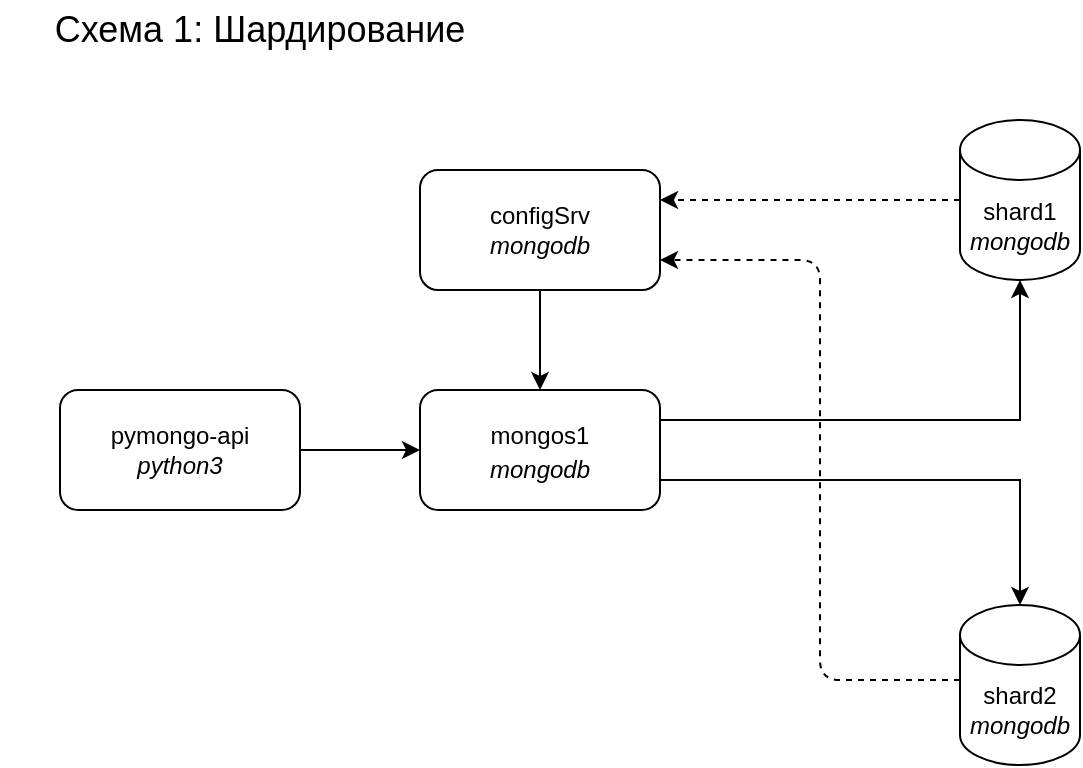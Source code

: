 <mxfile pages="2">
    <diagram id="isS5LTfEV-B5i4dPdamE" name="map1">
        <mxGraphModel dx="766" dy="1796" grid="1" gridSize="10" guides="1" tooltips="1" connect="1" arrows="1" fold="1" page="1" pageScale="1" pageWidth="1654" pageHeight="1169" math="0" shadow="0">
            <root>
                <mxCell id="0"/>
                <mxCell id="1" parent="0"/>
                <mxCell id="3" style="edgeStyle=orthogonalEdgeStyle;html=1;entryX=1;entryY=0.75;entryDx=0;entryDy=0;dashed=1;" parent="1" source="dkzeW-jVZ0bf77VlCHpo-9" target="dkzeW-jVZ0bf77VlCHpo-17" edge="1">
                    <mxGeometry relative="1" as="geometry">
                        <mxPoint x="620" y="-857.5" as="sourcePoint"/>
                        <Array as="points">
                            <mxPoint x="490" y="-780"/>
                            <mxPoint x="490" y="-990"/>
                        </Array>
                    </mxGeometry>
                </mxCell>
                <mxCell id="2" style="edgeStyle=orthogonalEdgeStyle;html=1;entryX=1;entryY=0.25;entryDx=0;entryDy=0;dashed=1;" parent="1" source="dkzeW-jVZ0bf77VlCHpo-4" target="dkzeW-jVZ0bf77VlCHpo-17" edge="1">
                    <mxGeometry relative="1" as="geometry">
                        <mxPoint x="690" y="-1141.5" as="sourcePoint"/>
                    </mxGeometry>
                </mxCell>
                <mxCell id="dkzeW-jVZ0bf77VlCHpo-2" style="edgeStyle=orthogonalEdgeStyle;rounded=0;orthogonalLoop=1;jettySize=auto;html=1;exitX=1;exitY=0.5;exitDx=0;exitDy=0;entryX=0;entryY=0.5;entryDx=0;entryDy=0;" parent="1" source="dkzeW-jVZ0bf77VlCHpo-3" edge="1">
                    <mxGeometry relative="1" as="geometry">
                        <mxPoint x="290" y="-895" as="targetPoint"/>
                    </mxGeometry>
                </mxCell>
                <mxCell id="dkzeW-jVZ0bf77VlCHpo-3" value="pymongo-api&lt;br&gt;&lt;i&gt;python3&lt;/i&gt;" style="rounded=1;whiteSpace=wrap;html=1;" parent="1" vertex="1">
                    <mxGeometry x="110" y="-925" width="120" height="60" as="geometry"/>
                </mxCell>
                <mxCell id="dkzeW-jVZ0bf77VlCHpo-4" value="shard1&lt;br&gt;&lt;i&gt;mongodb&lt;/i&gt;" style="shape=cylinder3;whiteSpace=wrap;html=1;boundedLbl=1;backgroundOutline=1;size=15;" parent="1" vertex="1">
                    <mxGeometry x="560" y="-1060" width="60" height="80" as="geometry"/>
                </mxCell>
                <mxCell id="dkzeW-jVZ0bf77VlCHpo-9" value="shard2&lt;br&gt;&lt;i style=&quot;border-color: var(--border-color);&quot;&gt;mongodb&lt;/i&gt;" style="shape=cylinder3;whiteSpace=wrap;html=1;boundedLbl=1;backgroundOutline=1;size=15;" parent="1" vertex="1">
                    <mxGeometry x="560" y="-817.5" width="60" height="80" as="geometry"/>
                </mxCell>
                <mxCell id="dkzeW-jVZ0bf77VlCHpo-13" style="edgeStyle=orthogonalEdgeStyle;rounded=0;orthogonalLoop=1;jettySize=auto;html=1;exitX=1;exitY=0.25;exitDx=0;exitDy=0;" parent="1" source="6" target="dkzeW-jVZ0bf77VlCHpo-4" edge="1">
                    <mxGeometry relative="1" as="geometry">
                        <mxPoint x="410" y="-910" as="sourcePoint"/>
                        <mxPoint x="690" y="-1114" as="targetPoint"/>
                        <Array as="points">
                            <mxPoint x="590" y="-910"/>
                        </Array>
                    </mxGeometry>
                </mxCell>
                <mxCell id="dkzeW-jVZ0bf77VlCHpo-14" style="edgeStyle=orthogonalEdgeStyle;rounded=0;orthogonalLoop=1;jettySize=auto;html=1;exitX=1;exitY=0.75;exitDx=0;exitDy=0;entryX=0.5;entryY=0;entryDx=0;entryDy=0;entryPerimeter=0;" parent="1" source="6" target="dkzeW-jVZ0bf77VlCHpo-9" edge="1">
                    <mxGeometry relative="1" as="geometry">
                        <mxPoint x="410" y="-880" as="sourcePoint"/>
                        <mxPoint x="620" y="-830" as="targetPoint"/>
                    </mxGeometry>
                </mxCell>
                <mxCell id="dkzeW-jVZ0bf77VlCHpo-16" style="edgeStyle=orthogonalEdgeStyle;rounded=0;orthogonalLoop=1;jettySize=auto;html=1;exitX=0.5;exitY=1;exitDx=0;exitDy=0;" parent="1" source="dkzeW-jVZ0bf77VlCHpo-17" target="6" edge="1">
                    <mxGeometry relative="1" as="geometry">
                        <mxPoint x="350" y="-925" as="targetPoint"/>
                    </mxGeometry>
                </mxCell>
                <mxCell id="dkzeW-jVZ0bf77VlCHpo-17" value="configSrv&lt;br&gt;&lt;i style=&quot;border-color: var(--border-color);&quot;&gt;mongodb&lt;/i&gt;" style="rounded=1;whiteSpace=wrap;html=1;" parent="1" vertex="1">
                    <mxGeometry x="290" y="-1035" width="120" height="60" as="geometry"/>
                </mxCell>
                <mxCell id="6" value="&lt;div style=&quot;border-color: var(--border-color); background-color: rgb(255, 255, 255); line-height: 20px;&quot;&gt;&lt;font style=&quot;border-color: var(--border-color);&quot;&gt;mongos1&lt;/font&gt;&lt;/div&gt;&lt;i style=&quot;border-color: var(--border-color);&quot;&gt;mongodb&lt;/i&gt;" style="rounded=1;whiteSpace=wrap;html=1;" parent="1" vertex="1">
                    <mxGeometry x="290" y="-925" width="120" height="60" as="geometry"/>
                </mxCell>
                <mxCell id="7" value="Схема 1:&amp;nbsp;Шардирование" style="text;html=1;strokeColor=none;fillColor=none;align=center;verticalAlign=middle;whiteSpace=wrap;rounded=0;fontSize=18;" parent="1" vertex="1">
                    <mxGeometry x="80" y="-1120" width="260" height="30" as="geometry"/>
                </mxCell>
            </root>
        </mxGraphModel>
    </diagram>
</mxfile>